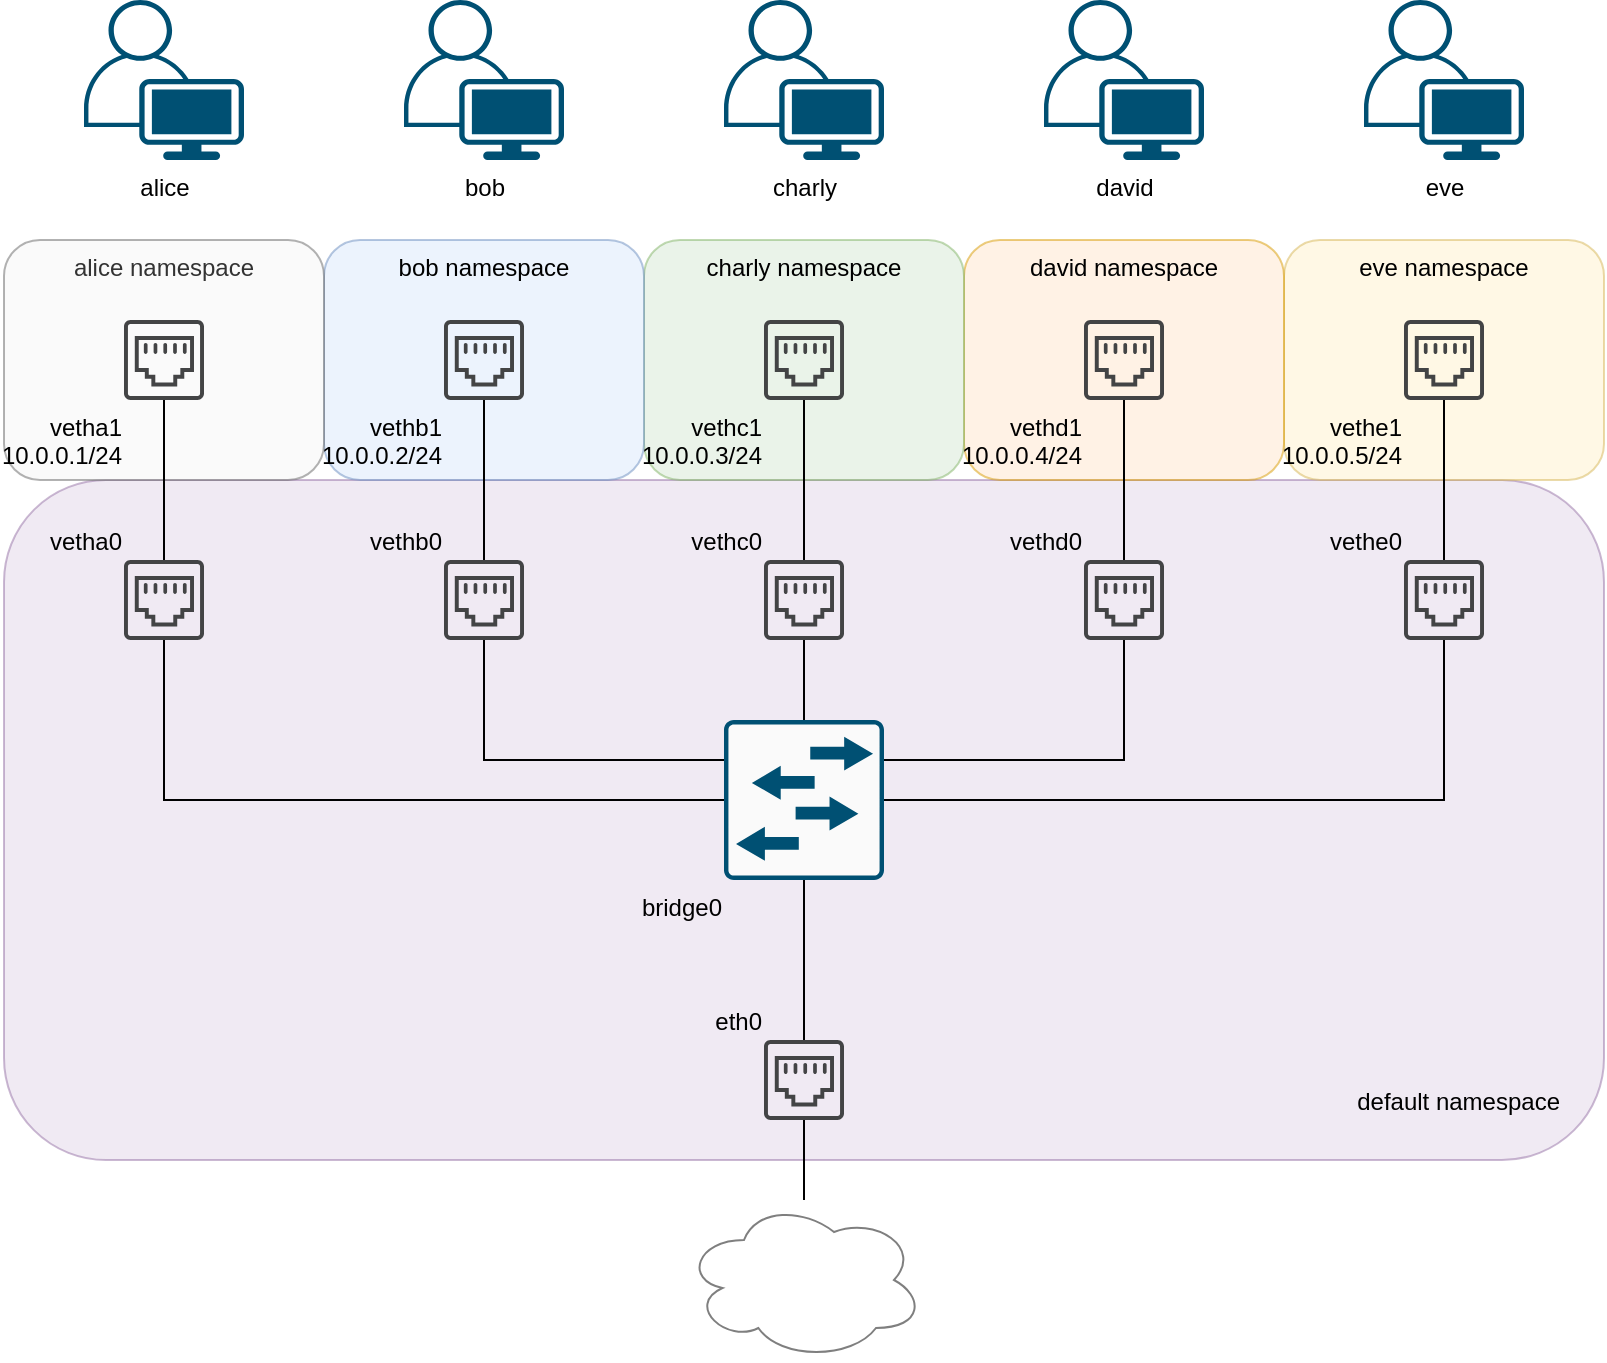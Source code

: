 <mxfile version="13.9.8" type="device"><diagram id="hk1_6Y8AKgszhP1f6tzL" name="Page-1"><mxGraphModel dx="866" dy="461" grid="1" gridSize="10" guides="1" tooltips="1" connect="1" arrows="1" fold="1" page="1" pageScale="1" pageWidth="1169" pageHeight="1654" math="0" shadow="0"><root><mxCell id="0"/><mxCell id="1" parent="0"/><mxCell id="HgVenCW9iDsqKjwkOu_H-48" value="default namespace" style="rounded=1;whiteSpace=wrap;html=1;align=right;fillColor=#e1d5e7;strokeColor=#9673a6;opacity=50;verticalAlign=bottom;labelPosition=center;verticalLabelPosition=middle;spacing=22;" vertex="1" parent="1"><mxGeometry x="80" y="280" width="800" height="340" as="geometry"/></mxCell><mxCell id="HgVenCW9iDsqKjwkOu_H-37" value="eve namespace" style="rounded=1;whiteSpace=wrap;html=1;align=center;fillColor=#fff2cc;strokeColor=#d6b656;opacity=50;verticalAlign=top;" vertex="1" parent="1"><mxGeometry x="720" y="160" width="160" height="120" as="geometry"/></mxCell><mxCell id="HgVenCW9iDsqKjwkOu_H-36" value="david namespace" style="rounded=1;whiteSpace=wrap;html=1;align=center;fillColor=#ffe6cc;strokeColor=#d79b00;opacity=50;verticalAlign=top;" vertex="1" parent="1"><mxGeometry x="560" y="160" width="160" height="120" as="geometry"/></mxCell><mxCell id="HgVenCW9iDsqKjwkOu_H-35" value="charly namespace" style="rounded=1;whiteSpace=wrap;html=1;align=center;fillColor=#d5e8d4;strokeColor=#82b366;opacity=50;verticalAlign=top;" vertex="1" parent="1"><mxGeometry x="400" y="160" width="160" height="120" as="geometry"/></mxCell><mxCell id="HgVenCW9iDsqKjwkOu_H-34" value="bob namespace" style="rounded=1;whiteSpace=wrap;html=1;align=center;fillColor=#dae8fc;strokeColor=#6c8ebf;opacity=50;verticalAlign=top;" vertex="1" parent="1"><mxGeometry x="240" y="160" width="160" height="120" as="geometry"/></mxCell><mxCell id="HgVenCW9iDsqKjwkOu_H-31" value="alice namespace" style="rounded=1;whiteSpace=wrap;html=1;align=center;fillColor=#f5f5f5;strokeColor=#666666;fontColor=#333333;opacity=50;verticalAlign=top;" vertex="1" parent="1"><mxGeometry x="80" y="160" width="160" height="120" as="geometry"/></mxCell><mxCell id="HgVenCW9iDsqKjwkOu_H-41" style="edgeStyle=orthogonalEdgeStyle;rounded=0;orthogonalLoop=1;jettySize=auto;html=1;exitX=1;exitY=0.25;exitDx=0;exitDy=0;exitPerimeter=0;endArrow=none;endFill=0;" edge="1" parent="1" source="HgVenCW9iDsqKjwkOu_H-2" target="HgVenCW9iDsqKjwkOu_H-23"><mxGeometry relative="1" as="geometry"/></mxCell><mxCell id="HgVenCW9iDsqKjwkOu_H-42" style="edgeStyle=orthogonalEdgeStyle;rounded=0;orthogonalLoop=1;jettySize=auto;html=1;endArrow=none;endFill=0;" edge="1" parent="1" source="HgVenCW9iDsqKjwkOu_H-2" target="HgVenCW9iDsqKjwkOu_H-25"><mxGeometry relative="1" as="geometry"/></mxCell><mxCell id="HgVenCW9iDsqKjwkOu_H-2" value="bridge0" style="points=[[0.015,0.015,0],[0.985,0.015,0],[0.985,0.985,0],[0.015,0.985,0],[0.25,0,0],[0.5,0,0],[0.75,0,0],[1,0.25,0],[1,0.5,0],[1,0.75,0],[0.75,1,0],[0.5,1,0],[0.25,1,0],[0,0.75,0],[0,0.5,0],[0,0.25,0]];verticalLabelPosition=bottom;verticalAlign=top;aspect=fixed;align=right;pointerEvents=1;shape=mxgraph.cisco19.rect;prIcon=l2_switch;fillColor=#FAFAFA;strokeColor=#005073;labelPosition=left;horizontal=1;spacing=2;html=1;" vertex="1" parent="1"><mxGeometry x="440" y="400" width="80" height="80" as="geometry"/></mxCell><mxCell id="HgVenCW9iDsqKjwkOu_H-3" value="alice" style="points=[[0.35,0,0],[0.98,0.51,0],[1,0.71,0],[0.67,1,0],[0,0.795,0],[0,0.65,0]];verticalLabelPosition=bottom;html=1;verticalAlign=top;aspect=fixed;align=center;pointerEvents=1;shape=mxgraph.cisco19.user;fillColor=#005073;strokeColor=none;" vertex="1" parent="1"><mxGeometry x="120" y="40" width="80" height="80" as="geometry"/></mxCell><mxCell id="HgVenCW9iDsqKjwkOu_H-4" value="bob" style="points=[[0.35,0,0],[0.98,0.51,0],[1,0.71,0],[0.67,1,0],[0,0.795,0],[0,0.65,0]];verticalLabelPosition=bottom;html=1;verticalAlign=top;aspect=fixed;align=center;pointerEvents=1;shape=mxgraph.cisco19.user;fillColor=#005073;strokeColor=none;" vertex="1" parent="1"><mxGeometry x="280" y="40" width="80" height="80" as="geometry"/></mxCell><mxCell id="HgVenCW9iDsqKjwkOu_H-5" value="charly" style="points=[[0.35,0,0],[0.98,0.51,0],[1,0.71,0],[0.67,1,0],[0,0.795,0],[0,0.65,0]];verticalLabelPosition=bottom;html=1;verticalAlign=top;aspect=fixed;align=center;pointerEvents=1;shape=mxgraph.cisco19.user;fillColor=#005073;strokeColor=none;" vertex="1" parent="1"><mxGeometry x="440" y="40" width="80" height="80" as="geometry"/></mxCell><mxCell id="HgVenCW9iDsqKjwkOu_H-6" value="david" style="points=[[0.35,0,0],[0.98,0.51,0],[1,0.71,0],[0.67,1,0],[0,0.795,0],[0,0.65,0]];verticalLabelPosition=bottom;html=1;verticalAlign=top;aspect=fixed;align=center;pointerEvents=1;shape=mxgraph.cisco19.user;fillColor=#005073;strokeColor=none;" vertex="1" parent="1"><mxGeometry x="600" y="40" width="80" height="80" as="geometry"/></mxCell><mxCell id="HgVenCW9iDsqKjwkOu_H-7" value="eve" style="points=[[0.35,0,0],[0.98,0.51,0],[1,0.71,0],[0.67,1,0],[0,0.795,0],[0,0.65,0]];verticalLabelPosition=bottom;html=1;verticalAlign=top;aspect=fixed;align=center;pointerEvents=1;shape=mxgraph.cisco19.user;fillColor=#005073;strokeColor=none;" vertex="1" parent="1"><mxGeometry x="760" y="40" width="80" height="80" as="geometry"/></mxCell><mxCell id="HgVenCW9iDsqKjwkOu_H-26" style="edgeStyle=orthogonalEdgeStyle;rounded=0;orthogonalLoop=1;jettySize=auto;html=1;endArrow=none;endFill=0;" edge="1" parent="1" source="HgVenCW9iDsqKjwkOu_H-8" target="HgVenCW9iDsqKjwkOu_H-13"><mxGeometry relative="1" as="geometry"/></mxCell><mxCell id="HgVenCW9iDsqKjwkOu_H-8" value="&lt;div&gt;vetha1&lt;/div&gt;&lt;div&gt;10.0.0.1/24&lt;br&gt;&lt;/div&gt;" style="pointerEvents=1;shadow=0;dashed=0;html=1;strokeColor=none;fillColor=#434445;aspect=fixed;labelPosition=left;verticalLabelPosition=bottom;verticalAlign=top;align=right;outlineConnect=0;shape=mxgraph.vvd.ethernet_port;labelBackgroundColor=none;" vertex="1" parent="1"><mxGeometry x="140" y="200" width="40" height="40" as="geometry"/></mxCell><mxCell id="HgVenCW9iDsqKjwkOu_H-38" style="edgeStyle=orthogonalEdgeStyle;rounded=0;orthogonalLoop=1;jettySize=auto;html=1;entryX=0;entryY=0.5;entryDx=0;entryDy=0;entryPerimeter=0;endArrow=none;endFill=0;" edge="1" parent="1" source="HgVenCW9iDsqKjwkOu_H-13" target="HgVenCW9iDsqKjwkOu_H-2"><mxGeometry relative="1" as="geometry"><Array as="points"><mxPoint x="160" y="440"/></Array></mxGeometry></mxCell><mxCell id="HgVenCW9iDsqKjwkOu_H-13" value="vetha0" style="pointerEvents=1;shadow=0;dashed=0;html=1;strokeColor=none;fillColor=#434445;aspect=fixed;labelPosition=left;verticalLabelPosition=top;verticalAlign=bottom;align=right;outlineConnect=0;shape=mxgraph.vvd.ethernet_port;" vertex="1" parent="1"><mxGeometry x="140" y="320" width="40" height="40" as="geometry"/></mxCell><mxCell id="HgVenCW9iDsqKjwkOu_H-18" value="&lt;div&gt;vethb1&lt;/div&gt;&lt;div&gt;10.0.0.2/24&lt;br&gt;&lt;/div&gt;" style="pointerEvents=1;shadow=0;dashed=0;html=1;strokeColor=none;fillColor=#434445;aspect=fixed;labelPosition=left;verticalLabelPosition=bottom;verticalAlign=top;align=right;outlineConnect=0;shape=mxgraph.vvd.ethernet_port;" vertex="1" parent="1"><mxGeometry x="300" y="200" width="40" height="40" as="geometry"/></mxCell><mxCell id="HgVenCW9iDsqKjwkOu_H-27" style="edgeStyle=orthogonalEdgeStyle;rounded=0;orthogonalLoop=1;jettySize=auto;html=1;endArrow=none;endFill=0;" edge="1" parent="1" source="HgVenCW9iDsqKjwkOu_H-19" target="HgVenCW9iDsqKjwkOu_H-18"><mxGeometry relative="1" as="geometry"/></mxCell><mxCell id="HgVenCW9iDsqKjwkOu_H-39" style="edgeStyle=orthogonalEdgeStyle;rounded=0;orthogonalLoop=1;jettySize=auto;html=1;entryX=0;entryY=0.25;entryDx=0;entryDy=0;entryPerimeter=0;endArrow=none;endFill=0;" edge="1" parent="1" source="HgVenCW9iDsqKjwkOu_H-19" target="HgVenCW9iDsqKjwkOu_H-2"><mxGeometry relative="1" as="geometry"><Array as="points"><mxPoint x="320" y="420"/></Array></mxGeometry></mxCell><mxCell id="HgVenCW9iDsqKjwkOu_H-19" value="&lt;div&gt;vethb0&lt;/div&gt;" style="pointerEvents=1;shadow=0;dashed=0;html=1;strokeColor=none;fillColor=#434445;aspect=fixed;labelPosition=left;verticalLabelPosition=top;verticalAlign=bottom;align=right;outlineConnect=0;shape=mxgraph.vvd.ethernet_port;" vertex="1" parent="1"><mxGeometry x="300" y="320" width="40" height="40" as="geometry"/></mxCell><mxCell id="HgVenCW9iDsqKjwkOu_H-20" value="&lt;div&gt;vethc1&lt;/div&gt;&lt;div&gt;10.0.0.3/24&lt;/div&gt;" style="pointerEvents=1;shadow=0;dashed=0;html=1;strokeColor=none;fillColor=#434445;aspect=fixed;labelPosition=left;verticalLabelPosition=bottom;verticalAlign=top;align=right;outlineConnect=0;shape=mxgraph.vvd.ethernet_port;labelBackgroundColor=none;" vertex="1" parent="1"><mxGeometry x="460" y="200" width="40" height="40" as="geometry"/></mxCell><mxCell id="HgVenCW9iDsqKjwkOu_H-28" style="edgeStyle=orthogonalEdgeStyle;rounded=0;orthogonalLoop=1;jettySize=auto;html=1;endArrow=none;endFill=0;" edge="1" parent="1" source="HgVenCW9iDsqKjwkOu_H-21" target="HgVenCW9iDsqKjwkOu_H-20"><mxGeometry relative="1" as="geometry"/></mxCell><mxCell id="HgVenCW9iDsqKjwkOu_H-40" style="edgeStyle=orthogonalEdgeStyle;rounded=0;orthogonalLoop=1;jettySize=auto;html=1;entryX=0.5;entryY=0;entryDx=0;entryDy=0;entryPerimeter=0;endArrow=none;endFill=0;" edge="1" parent="1" source="HgVenCW9iDsqKjwkOu_H-21" target="HgVenCW9iDsqKjwkOu_H-2"><mxGeometry relative="1" as="geometry"/></mxCell><mxCell id="HgVenCW9iDsqKjwkOu_H-21" value="vethc0" style="pointerEvents=1;shadow=0;dashed=0;html=1;strokeColor=none;fillColor=#434445;aspect=fixed;labelPosition=left;verticalLabelPosition=top;verticalAlign=bottom;align=right;outlineConnect=0;shape=mxgraph.vvd.ethernet_port;" vertex="1" parent="1"><mxGeometry x="460" y="320" width="40" height="40" as="geometry"/></mxCell><mxCell id="HgVenCW9iDsqKjwkOu_H-22" value="&lt;div&gt;vethd1&lt;/div&gt;&lt;div&gt;10.0.0.4/24&lt;/div&gt;" style="pointerEvents=1;shadow=0;dashed=0;html=1;strokeColor=none;fillColor=#434445;aspect=fixed;labelPosition=left;verticalLabelPosition=bottom;verticalAlign=top;align=right;outlineConnect=0;shape=mxgraph.vvd.ethernet_port;" vertex="1" parent="1"><mxGeometry x="620" y="200" width="40" height="40" as="geometry"/></mxCell><mxCell id="HgVenCW9iDsqKjwkOu_H-29" style="edgeStyle=orthogonalEdgeStyle;rounded=0;orthogonalLoop=1;jettySize=auto;html=1;endArrow=none;endFill=0;" edge="1" parent="1" source="HgVenCW9iDsqKjwkOu_H-23" target="HgVenCW9iDsqKjwkOu_H-22"><mxGeometry relative="1" as="geometry"/></mxCell><mxCell id="HgVenCW9iDsqKjwkOu_H-23" value="vethd0" style="pointerEvents=1;shadow=0;dashed=0;html=1;strokeColor=none;fillColor=#434445;aspect=fixed;labelPosition=left;verticalLabelPosition=top;verticalAlign=bottom;align=right;outlineConnect=0;shape=mxgraph.vvd.ethernet_port;" vertex="1" parent="1"><mxGeometry x="620" y="320" width="40" height="40" as="geometry"/></mxCell><mxCell id="HgVenCW9iDsqKjwkOu_H-24" value="&lt;div&gt;vethe1&lt;/div&gt;&lt;div&gt;10.0.0.5/24&lt;/div&gt;" style="pointerEvents=1;shadow=0;dashed=0;html=1;strokeColor=none;fillColor=#434445;aspect=fixed;labelPosition=left;verticalLabelPosition=bottom;verticalAlign=top;align=right;outlineConnect=0;shape=mxgraph.vvd.ethernet_port;" vertex="1" parent="1"><mxGeometry x="780" y="200" width="40" height="40" as="geometry"/></mxCell><mxCell id="HgVenCW9iDsqKjwkOu_H-30" style="edgeStyle=orthogonalEdgeStyle;rounded=0;orthogonalLoop=1;jettySize=auto;html=1;endArrow=none;endFill=0;" edge="1" parent="1" source="HgVenCW9iDsqKjwkOu_H-25" target="HgVenCW9iDsqKjwkOu_H-24"><mxGeometry relative="1" as="geometry"/></mxCell><mxCell id="HgVenCW9iDsqKjwkOu_H-25" value="&lt;div&gt;vethe0&lt;/div&gt;" style="pointerEvents=1;shadow=0;dashed=0;html=1;strokeColor=none;fillColor=#434445;aspect=fixed;labelPosition=left;verticalLabelPosition=top;verticalAlign=bottom;align=right;outlineConnect=0;shape=mxgraph.vvd.ethernet_port;" vertex="1" parent="1"><mxGeometry x="780" y="320" width="40" height="40" as="geometry"/></mxCell><mxCell id="HgVenCW9iDsqKjwkOu_H-44" value="" style="ellipse;shape=cloud;whiteSpace=wrap;html=1;labelBackgroundColor=none;opacity=50;align=center;" vertex="1" parent="1"><mxGeometry x="420" y="640" width="120" height="80" as="geometry"/></mxCell><mxCell id="HgVenCW9iDsqKjwkOu_H-46" style="edgeStyle=orthogonalEdgeStyle;rounded=0;orthogonalLoop=1;jettySize=auto;html=1;endArrow=none;endFill=0;" edge="1" parent="1" source="HgVenCW9iDsqKjwkOu_H-45" target="HgVenCW9iDsqKjwkOu_H-44"><mxGeometry relative="1" as="geometry"/></mxCell><mxCell id="HgVenCW9iDsqKjwkOu_H-47" style="edgeStyle=orthogonalEdgeStyle;rounded=0;orthogonalLoop=1;jettySize=auto;html=1;endArrow=none;endFill=0;" edge="1" parent="1" source="HgVenCW9iDsqKjwkOu_H-45" target="HgVenCW9iDsqKjwkOu_H-2"><mxGeometry relative="1" as="geometry"><mxPoint x="480" y="480" as="targetPoint"/></mxGeometry></mxCell><mxCell id="HgVenCW9iDsqKjwkOu_H-45" value="eth0" style="pointerEvents=1;shadow=0;dashed=0;html=1;strokeColor=none;fillColor=#434445;aspect=fixed;labelPosition=left;verticalLabelPosition=top;verticalAlign=bottom;align=right;outlineConnect=0;shape=mxgraph.vvd.ethernet_port;" vertex="1" parent="1"><mxGeometry x="460" y="560" width="40" height="40" as="geometry"/></mxCell></root></mxGraphModel></diagram></mxfile>